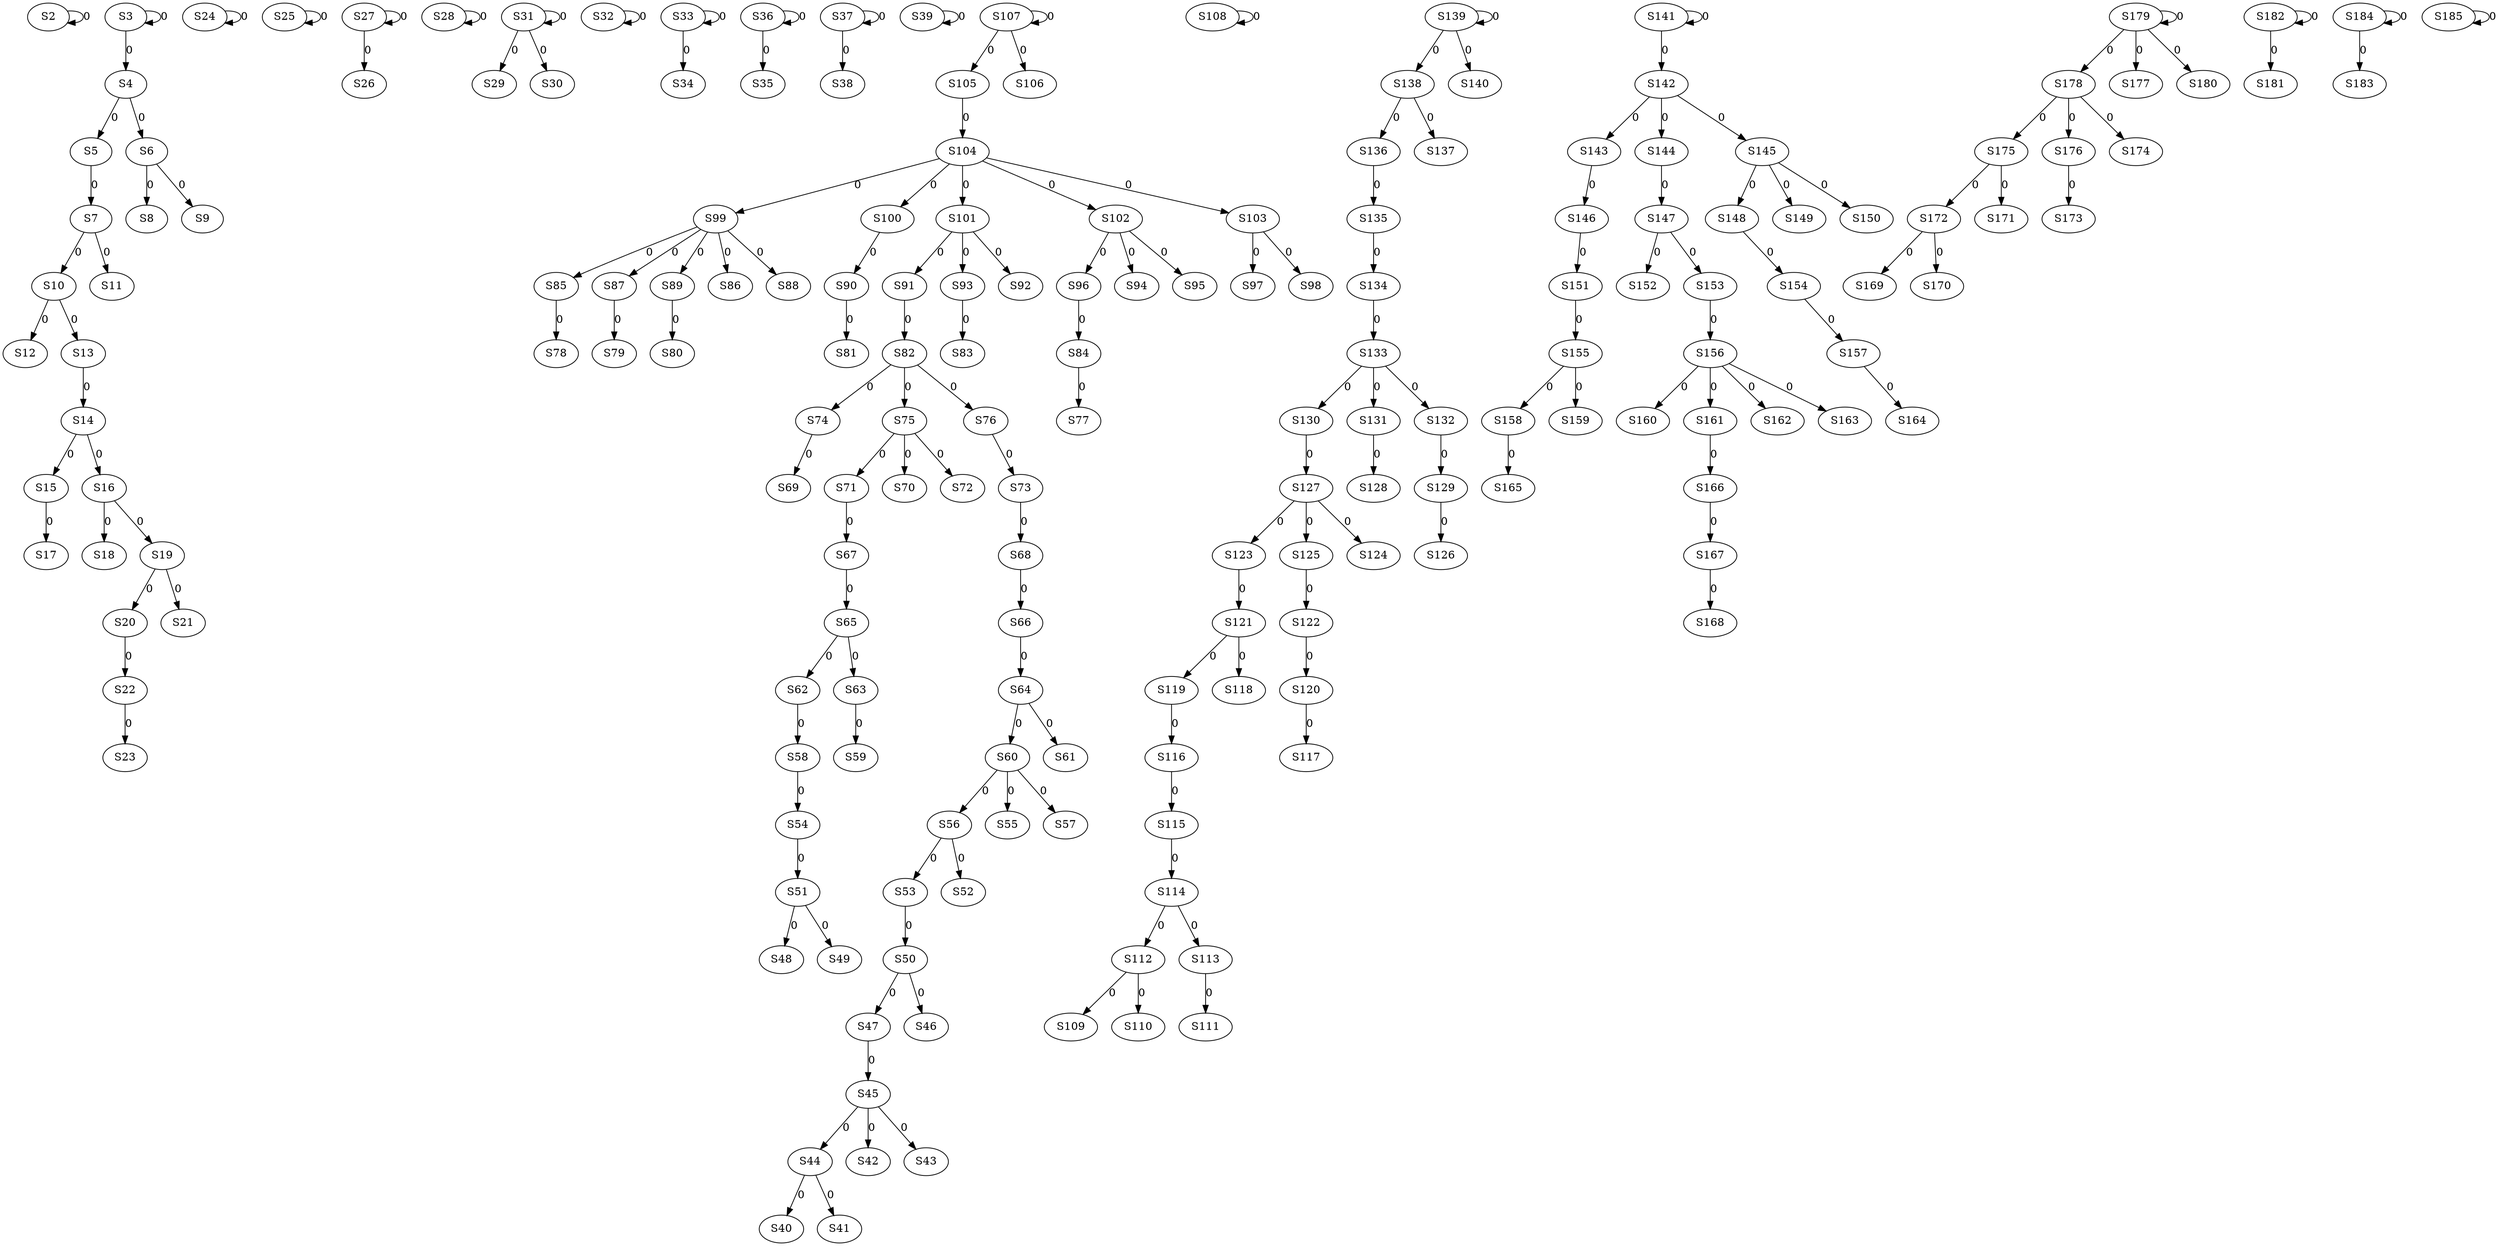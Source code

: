 strict digraph {
	S2 -> S2 [ label = 0 ];
	S3 -> S3 [ label = 0 ];
	S3 -> S4 [ label = 0 ];
	S4 -> S5 [ label = 0 ];
	S4 -> S6 [ label = 0 ];
	S5 -> S7 [ label = 0 ];
	S6 -> S8 [ label = 0 ];
	S6 -> S9 [ label = 0 ];
	S7 -> S10 [ label = 0 ];
	S7 -> S11 [ label = 0 ];
	S10 -> S12 [ label = 0 ];
	S10 -> S13 [ label = 0 ];
	S13 -> S14 [ label = 0 ];
	S14 -> S15 [ label = 0 ];
	S14 -> S16 [ label = 0 ];
	S15 -> S17 [ label = 0 ];
	S16 -> S18 [ label = 0 ];
	S16 -> S19 [ label = 0 ];
	S19 -> S20 [ label = 0 ];
	S19 -> S21 [ label = 0 ];
	S20 -> S22 [ label = 0 ];
	S22 -> S23 [ label = 0 ];
	S24 -> S24 [ label = 0 ];
	S25 -> S25 [ label = 0 ];
	S27 -> S26 [ label = 0 ];
	S27 -> S27 [ label = 0 ];
	S28 -> S28 [ label = 0 ];
	S31 -> S29 [ label = 0 ];
	S31 -> S30 [ label = 0 ];
	S31 -> S31 [ label = 0 ];
	S32 -> S32 [ label = 0 ];
	S33 -> S33 [ label = 0 ];
	S33 -> S34 [ label = 0 ];
	S36 -> S35 [ label = 0 ];
	S36 -> S36 [ label = 0 ];
	S37 -> S37 [ label = 0 ];
	S37 -> S38 [ label = 0 ];
	S39 -> S39 [ label = 0 ];
	S44 -> S40 [ label = 0 ];
	S44 -> S41 [ label = 0 ];
	S45 -> S42 [ label = 0 ];
	S45 -> S43 [ label = 0 ];
	S45 -> S44 [ label = 0 ];
	S47 -> S45 [ label = 0 ];
	S50 -> S46 [ label = 0 ];
	S50 -> S47 [ label = 0 ];
	S51 -> S48 [ label = 0 ];
	S51 -> S49 [ label = 0 ];
	S53 -> S50 [ label = 0 ];
	S54 -> S51 [ label = 0 ];
	S56 -> S52 [ label = 0 ];
	S56 -> S53 [ label = 0 ];
	S58 -> S54 [ label = 0 ];
	S60 -> S55 [ label = 0 ];
	S60 -> S56 [ label = 0 ];
	S60 -> S57 [ label = 0 ];
	S62 -> S58 [ label = 0 ];
	S63 -> S59 [ label = 0 ];
	S64 -> S60 [ label = 0 ];
	S64 -> S61 [ label = 0 ];
	S65 -> S62 [ label = 0 ];
	S65 -> S63 [ label = 0 ];
	S66 -> S64 [ label = 0 ];
	S67 -> S65 [ label = 0 ];
	S68 -> S66 [ label = 0 ];
	S71 -> S67 [ label = 0 ];
	S73 -> S68 [ label = 0 ];
	S74 -> S69 [ label = 0 ];
	S75 -> S70 [ label = 0 ];
	S75 -> S71 [ label = 0 ];
	S75 -> S72 [ label = 0 ];
	S76 -> S73 [ label = 0 ];
	S82 -> S74 [ label = 0 ];
	S82 -> S75 [ label = 0 ];
	S82 -> S76 [ label = 0 ];
	S84 -> S77 [ label = 0 ];
	S85 -> S78 [ label = 0 ];
	S87 -> S79 [ label = 0 ];
	S89 -> S80 [ label = 0 ];
	S90 -> S81 [ label = 0 ];
	S91 -> S82 [ label = 0 ];
	S93 -> S83 [ label = 0 ];
	S96 -> S84 [ label = 0 ];
	S99 -> S85 [ label = 0 ];
	S99 -> S86 [ label = 0 ];
	S99 -> S87 [ label = 0 ];
	S99 -> S88 [ label = 0 ];
	S99 -> S89 [ label = 0 ];
	S100 -> S90 [ label = 0 ];
	S101 -> S91 [ label = 0 ];
	S101 -> S92 [ label = 0 ];
	S101 -> S93 [ label = 0 ];
	S102 -> S94 [ label = 0 ];
	S102 -> S95 [ label = 0 ];
	S102 -> S96 [ label = 0 ];
	S103 -> S97 [ label = 0 ];
	S103 -> S98 [ label = 0 ];
	S104 -> S99 [ label = 0 ];
	S104 -> S100 [ label = 0 ];
	S104 -> S101 [ label = 0 ];
	S104 -> S102 [ label = 0 ];
	S104 -> S103 [ label = 0 ];
	S105 -> S104 [ label = 0 ];
	S107 -> S105 [ label = 0 ];
	S107 -> S106 [ label = 0 ];
	S107 -> S107 [ label = 0 ];
	S108 -> S108 [ label = 0 ];
	S112 -> S109 [ label = 0 ];
	S112 -> S110 [ label = 0 ];
	S113 -> S111 [ label = 0 ];
	S114 -> S112 [ label = 0 ];
	S114 -> S113 [ label = 0 ];
	S115 -> S114 [ label = 0 ];
	S116 -> S115 [ label = 0 ];
	S119 -> S116 [ label = 0 ];
	S120 -> S117 [ label = 0 ];
	S121 -> S118 [ label = 0 ];
	S121 -> S119 [ label = 0 ];
	S122 -> S120 [ label = 0 ];
	S123 -> S121 [ label = 0 ];
	S125 -> S122 [ label = 0 ];
	S127 -> S123 [ label = 0 ];
	S127 -> S124 [ label = 0 ];
	S127 -> S125 [ label = 0 ];
	S129 -> S126 [ label = 0 ];
	S130 -> S127 [ label = 0 ];
	S131 -> S128 [ label = 0 ];
	S132 -> S129 [ label = 0 ];
	S133 -> S130 [ label = 0 ];
	S133 -> S131 [ label = 0 ];
	S133 -> S132 [ label = 0 ];
	S134 -> S133 [ label = 0 ];
	S135 -> S134 [ label = 0 ];
	S136 -> S135 [ label = 0 ];
	S138 -> S136 [ label = 0 ];
	S138 -> S137 [ label = 0 ];
	S139 -> S138 [ label = 0 ];
	S139 -> S139 [ label = 0 ];
	S139 -> S140 [ label = 0 ];
	S141 -> S141 [ label = 0 ];
	S141 -> S142 [ label = 0 ];
	S142 -> S143 [ label = 0 ];
	S142 -> S144 [ label = 0 ];
	S142 -> S145 [ label = 0 ];
	S143 -> S146 [ label = 0 ];
	S144 -> S147 [ label = 0 ];
	S145 -> S148 [ label = 0 ];
	S145 -> S149 [ label = 0 ];
	S145 -> S150 [ label = 0 ];
	S146 -> S151 [ label = 0 ];
	S147 -> S152 [ label = 0 ];
	S147 -> S153 [ label = 0 ];
	S148 -> S154 [ label = 0 ];
	S151 -> S155 [ label = 0 ];
	S153 -> S156 [ label = 0 ];
	S154 -> S157 [ label = 0 ];
	S155 -> S158 [ label = 0 ];
	S155 -> S159 [ label = 0 ];
	S156 -> S160 [ label = 0 ];
	S156 -> S161 [ label = 0 ];
	S156 -> S162 [ label = 0 ];
	S156 -> S163 [ label = 0 ];
	S157 -> S164 [ label = 0 ];
	S158 -> S165 [ label = 0 ];
	S161 -> S166 [ label = 0 ];
	S166 -> S167 [ label = 0 ];
	S167 -> S168 [ label = 0 ];
	S172 -> S169 [ label = 0 ];
	S172 -> S170 [ label = 0 ];
	S175 -> S171 [ label = 0 ];
	S175 -> S172 [ label = 0 ];
	S176 -> S173 [ label = 0 ];
	S178 -> S174 [ label = 0 ];
	S178 -> S175 [ label = 0 ];
	S178 -> S176 [ label = 0 ];
	S179 -> S177 [ label = 0 ];
	S179 -> S178 [ label = 0 ];
	S179 -> S179 [ label = 0 ];
	S179 -> S180 [ label = 0 ];
	S182 -> S181 [ label = 0 ];
	S182 -> S182 [ label = 0 ];
	S184 -> S183 [ label = 0 ];
	S184 -> S184 [ label = 0 ];
	S185 -> S185 [ label = 0 ];
}